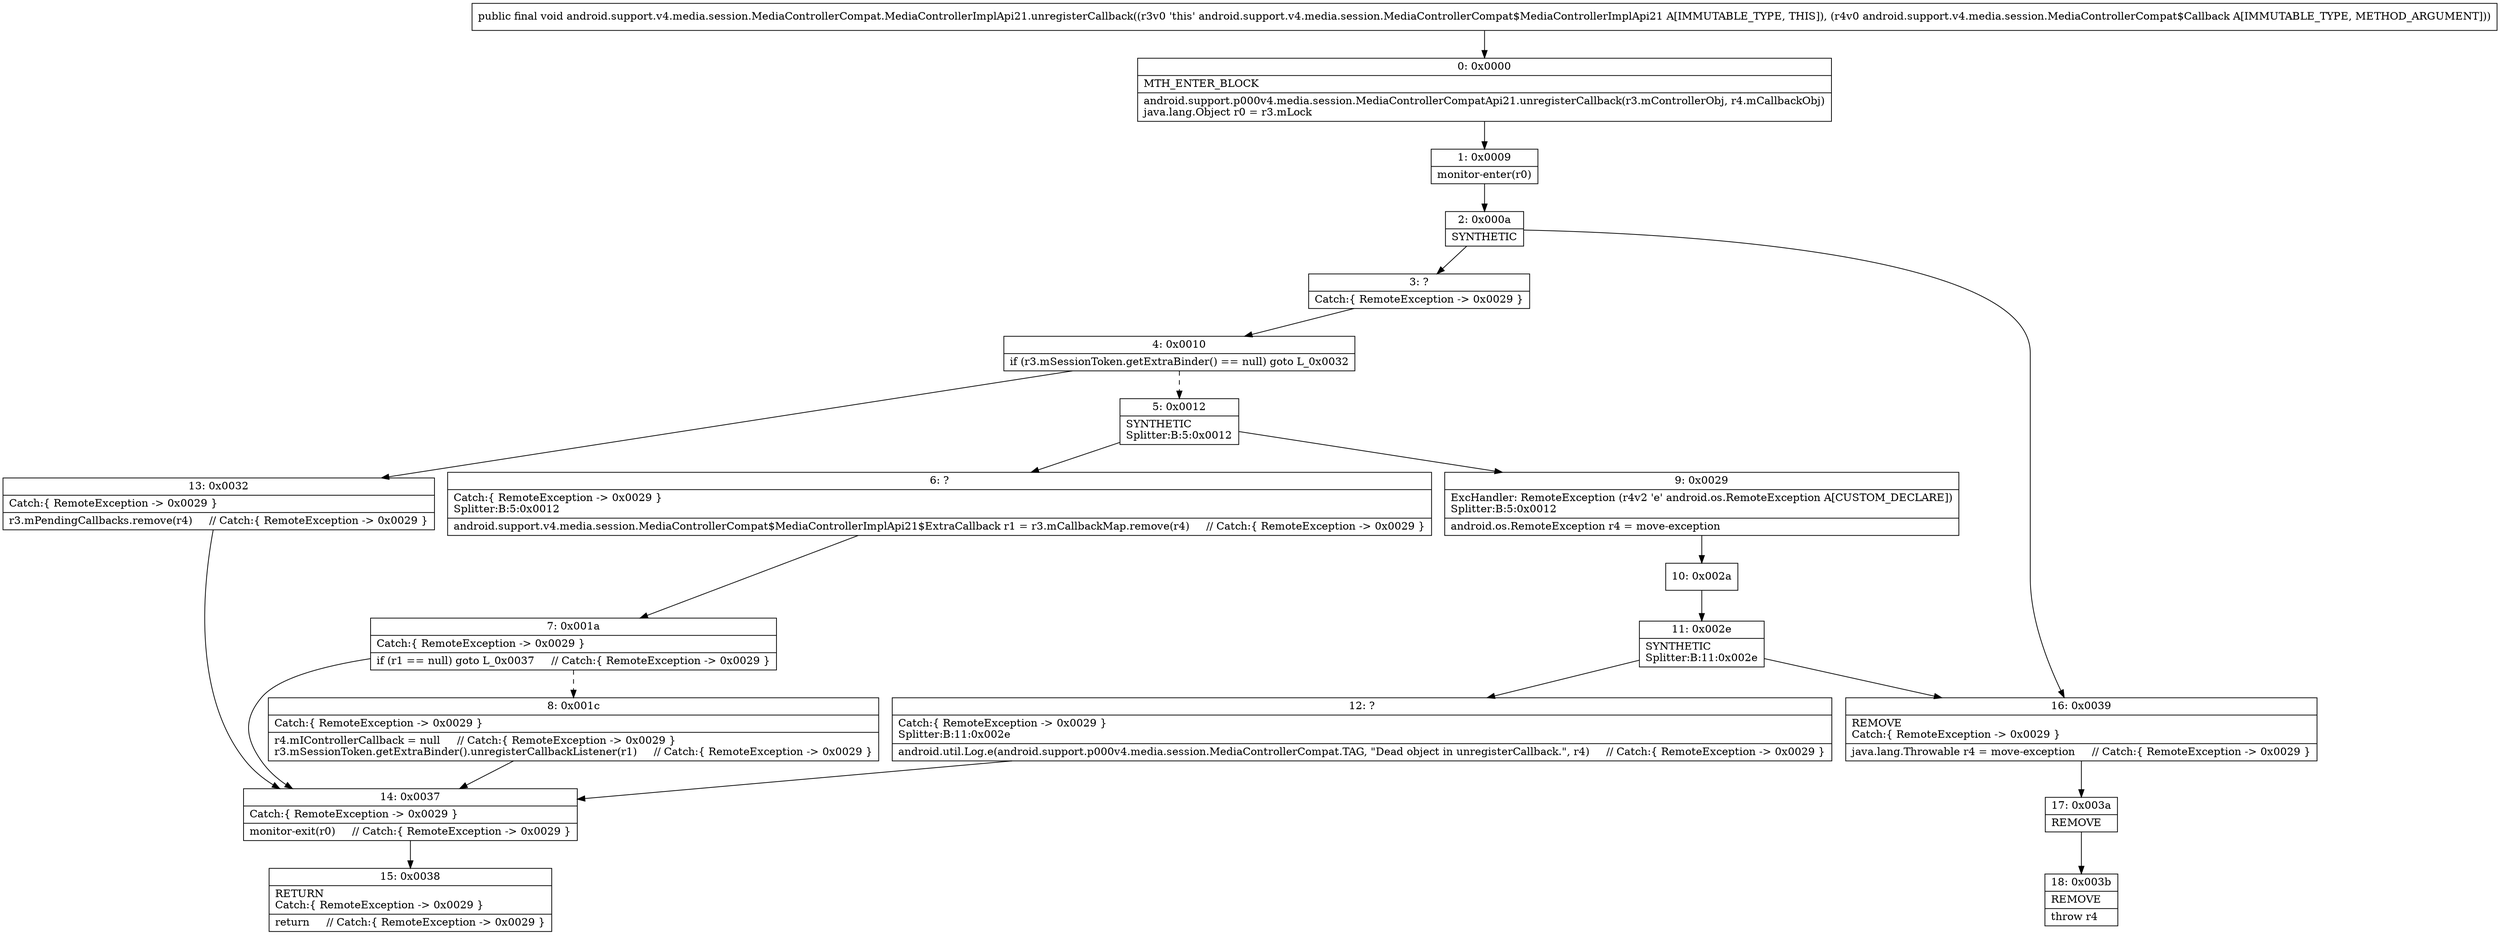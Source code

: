 digraph "CFG forandroid.support.v4.media.session.MediaControllerCompat.MediaControllerImplApi21.unregisterCallback(Landroid\/support\/v4\/media\/session\/MediaControllerCompat$Callback;)V" {
Node_0 [shape=record,label="{0\:\ 0x0000|MTH_ENTER_BLOCK\l|android.support.p000v4.media.session.MediaControllerCompatApi21.unregisterCallback(r3.mControllerObj, r4.mCallbackObj)\ljava.lang.Object r0 = r3.mLock\l}"];
Node_1 [shape=record,label="{1\:\ 0x0009|monitor\-enter(r0)\l}"];
Node_2 [shape=record,label="{2\:\ 0x000a|SYNTHETIC\l}"];
Node_3 [shape=record,label="{3\:\ ?|Catch:\{ RemoteException \-\> 0x0029 \}\l}"];
Node_4 [shape=record,label="{4\:\ 0x0010|if (r3.mSessionToken.getExtraBinder() == null) goto L_0x0032\l}"];
Node_5 [shape=record,label="{5\:\ 0x0012|SYNTHETIC\lSplitter:B:5:0x0012\l}"];
Node_6 [shape=record,label="{6\:\ ?|Catch:\{ RemoteException \-\> 0x0029 \}\lSplitter:B:5:0x0012\l|android.support.v4.media.session.MediaControllerCompat$MediaControllerImplApi21$ExtraCallback r1 = r3.mCallbackMap.remove(r4)     \/\/ Catch:\{ RemoteException \-\> 0x0029 \}\l}"];
Node_7 [shape=record,label="{7\:\ 0x001a|Catch:\{ RemoteException \-\> 0x0029 \}\l|if (r1 == null) goto L_0x0037     \/\/ Catch:\{ RemoteException \-\> 0x0029 \}\l}"];
Node_8 [shape=record,label="{8\:\ 0x001c|Catch:\{ RemoteException \-\> 0x0029 \}\l|r4.mIControllerCallback = null     \/\/ Catch:\{ RemoteException \-\> 0x0029 \}\lr3.mSessionToken.getExtraBinder().unregisterCallbackListener(r1)     \/\/ Catch:\{ RemoteException \-\> 0x0029 \}\l}"];
Node_9 [shape=record,label="{9\:\ 0x0029|ExcHandler: RemoteException (r4v2 'e' android.os.RemoteException A[CUSTOM_DECLARE])\lSplitter:B:5:0x0012\l|android.os.RemoteException r4 = move\-exception\l}"];
Node_10 [shape=record,label="{10\:\ 0x002a}"];
Node_11 [shape=record,label="{11\:\ 0x002e|SYNTHETIC\lSplitter:B:11:0x002e\l}"];
Node_12 [shape=record,label="{12\:\ ?|Catch:\{ RemoteException \-\> 0x0029 \}\lSplitter:B:11:0x002e\l|android.util.Log.e(android.support.p000v4.media.session.MediaControllerCompat.TAG, \"Dead object in unregisterCallback.\", r4)     \/\/ Catch:\{ RemoteException \-\> 0x0029 \}\l}"];
Node_13 [shape=record,label="{13\:\ 0x0032|Catch:\{ RemoteException \-\> 0x0029 \}\l|r3.mPendingCallbacks.remove(r4)     \/\/ Catch:\{ RemoteException \-\> 0x0029 \}\l}"];
Node_14 [shape=record,label="{14\:\ 0x0037|Catch:\{ RemoteException \-\> 0x0029 \}\l|monitor\-exit(r0)     \/\/ Catch:\{ RemoteException \-\> 0x0029 \}\l}"];
Node_15 [shape=record,label="{15\:\ 0x0038|RETURN\lCatch:\{ RemoteException \-\> 0x0029 \}\l|return     \/\/ Catch:\{ RemoteException \-\> 0x0029 \}\l}"];
Node_16 [shape=record,label="{16\:\ 0x0039|REMOVE\lCatch:\{ RemoteException \-\> 0x0029 \}\l|java.lang.Throwable r4 = move\-exception     \/\/ Catch:\{ RemoteException \-\> 0x0029 \}\l}"];
Node_17 [shape=record,label="{17\:\ 0x003a|REMOVE\l}"];
Node_18 [shape=record,label="{18\:\ 0x003b|REMOVE\l|throw r4\l}"];
MethodNode[shape=record,label="{public final void android.support.v4.media.session.MediaControllerCompat.MediaControllerImplApi21.unregisterCallback((r3v0 'this' android.support.v4.media.session.MediaControllerCompat$MediaControllerImplApi21 A[IMMUTABLE_TYPE, THIS]), (r4v0 android.support.v4.media.session.MediaControllerCompat$Callback A[IMMUTABLE_TYPE, METHOD_ARGUMENT])) }"];
MethodNode -> Node_0;
Node_0 -> Node_1;
Node_1 -> Node_2;
Node_2 -> Node_3;
Node_2 -> Node_16;
Node_3 -> Node_4;
Node_4 -> Node_5[style=dashed];
Node_4 -> Node_13;
Node_5 -> Node_6;
Node_5 -> Node_9;
Node_6 -> Node_7;
Node_7 -> Node_8[style=dashed];
Node_7 -> Node_14;
Node_8 -> Node_14;
Node_9 -> Node_10;
Node_10 -> Node_11;
Node_11 -> Node_12;
Node_11 -> Node_16;
Node_12 -> Node_14;
Node_13 -> Node_14;
Node_14 -> Node_15;
Node_16 -> Node_17;
Node_17 -> Node_18;
}

